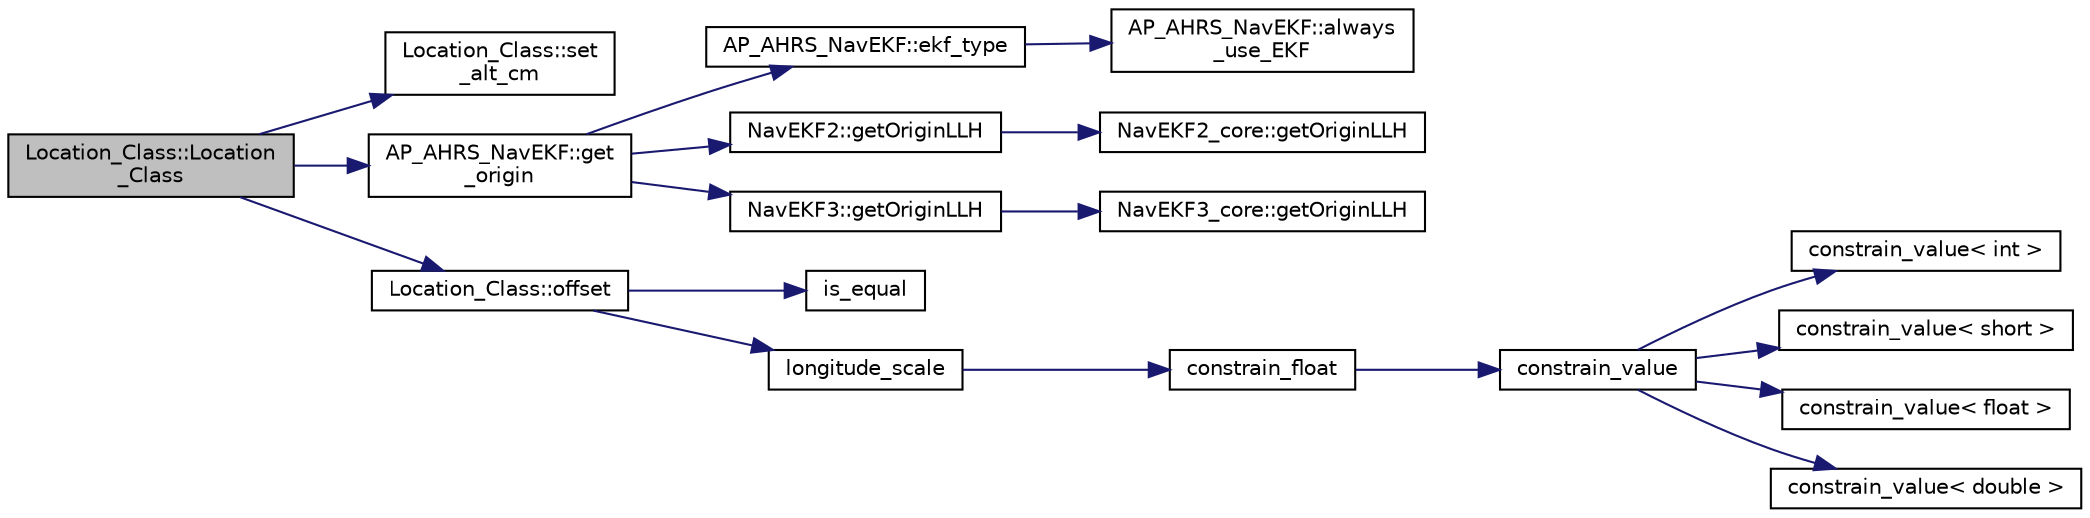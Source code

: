 digraph "Location_Class::Location_Class"
{
 // INTERACTIVE_SVG=YES
  edge [fontname="Helvetica",fontsize="10",labelfontname="Helvetica",labelfontsize="10"];
  node [fontname="Helvetica",fontsize="10",shape=record];
  rankdir="LR";
  Node1 [label="Location_Class::Location\l_Class",height=0.2,width=0.4,color="black", fillcolor="grey75", style="filled", fontcolor="black"];
  Node1 -> Node2 [color="midnightblue",fontsize="10",style="solid",fontname="Helvetica"];
  Node2 [label="Location_Class::set\l_alt_cm",height=0.2,width=0.4,color="black", fillcolor="white", style="filled",URL="$classLocation__Class.html#aff103f070bc251c2d9cce733b4bc6027"];
  Node1 -> Node3 [color="midnightblue",fontsize="10",style="solid",fontname="Helvetica"];
  Node3 [label="AP_AHRS_NavEKF::get\l_origin",height=0.2,width=0.4,color="black", fillcolor="white", style="filled",URL="$classAP__AHRS__NavEKF.html#a8e90dbad885e5d8d4efe9a34d635886a"];
  Node3 -> Node4 [color="midnightblue",fontsize="10",style="solid",fontname="Helvetica"];
  Node4 [label="AP_AHRS_NavEKF::ekf_type",height=0.2,width=0.4,color="black", fillcolor="white", style="filled",URL="$classAP__AHRS__NavEKF.html#a2421598bfc909c228709f99347a5fcea"];
  Node4 -> Node5 [color="midnightblue",fontsize="10",style="solid",fontname="Helvetica"];
  Node5 [label="AP_AHRS_NavEKF::always\l_use_EKF",height=0.2,width=0.4,color="black", fillcolor="white", style="filled",URL="$classAP__AHRS__NavEKF.html#a9af775a381a41ff78ac75a06ba7b1a05"];
  Node3 -> Node6 [color="midnightblue",fontsize="10",style="solid",fontname="Helvetica"];
  Node6 [label="NavEKF2::getOriginLLH",height=0.2,width=0.4,color="black", fillcolor="white", style="filled",URL="$classNavEKF2.html#a3ca4f95954622760541df4ee9bf1b12c"];
  Node6 -> Node7 [color="midnightblue",fontsize="10",style="solid",fontname="Helvetica"];
  Node7 [label="NavEKF2_core::getOriginLLH",height=0.2,width=0.4,color="black", fillcolor="white", style="filled",URL="$classNavEKF2__core.html#a0f070d9946f12e2dd0484ba395475f95"];
  Node3 -> Node8 [color="midnightblue",fontsize="10",style="solid",fontname="Helvetica"];
  Node8 [label="NavEKF3::getOriginLLH",height=0.2,width=0.4,color="black", fillcolor="white", style="filled",URL="$classNavEKF3.html#af8ef515efb2e3a0f23ffc105e3d52382"];
  Node8 -> Node9 [color="midnightblue",fontsize="10",style="solid",fontname="Helvetica"];
  Node9 [label="NavEKF3_core::getOriginLLH",height=0.2,width=0.4,color="black", fillcolor="white", style="filled",URL="$classNavEKF3__core.html#af7d59bec1dcc3663bf68de8eaf0b2856"];
  Node1 -> Node10 [color="midnightblue",fontsize="10",style="solid",fontname="Helvetica"];
  Node10 [label="Location_Class::offset",height=0.2,width=0.4,color="black", fillcolor="white", style="filled",URL="$classLocation__Class.html#af7ae6b3fba60da317ca861bcbe79db10"];
  Node10 -> Node11 [color="midnightblue",fontsize="10",style="solid",fontname="Helvetica"];
  Node11 [label="is_equal",height=0.2,width=0.4,color="black", fillcolor="white", style="filled",URL="$AP__Math_8cpp.html#accbd9f8bbc0adacd51efa66fad490c24"];
  Node10 -> Node12 [color="midnightblue",fontsize="10",style="solid",fontname="Helvetica"];
  Node12 [label="longitude_scale",height=0.2,width=0.4,color="black", fillcolor="white", style="filled",URL="$location_8cpp.html#ad2368c582f3e0c135e2a74772f4db61a"];
  Node12 -> Node13 [color="midnightblue",fontsize="10",style="solid",fontname="Helvetica"];
  Node13 [label="constrain_float",height=0.2,width=0.4,color="black", fillcolor="white", style="filled",URL="$AP__Math_8h.html#ad525609d9dba6ffa556a0fbf08a3f9b4"];
  Node13 -> Node14 [color="midnightblue",fontsize="10",style="solid",fontname="Helvetica"];
  Node14 [label="constrain_value",height=0.2,width=0.4,color="black", fillcolor="white", style="filled",URL="$AP__Math_8h.html#a20e8f8671c282c69c1954652b6d61585"];
  Node14 -> Node15 [color="midnightblue",fontsize="10",style="solid",fontname="Helvetica"];
  Node15 [label="constrain_value\< int \>",height=0.2,width=0.4,color="black", fillcolor="white", style="filled",URL="$AP__Math_8cpp.html#a37e8e901754cb9c8e53a8e3030c82c50"];
  Node14 -> Node16 [color="midnightblue",fontsize="10",style="solid",fontname="Helvetica"];
  Node16 [label="constrain_value\< short \>",height=0.2,width=0.4,color="black", fillcolor="white", style="filled",URL="$AP__Math_8cpp.html#afdbe107ec1987d318a6347816fbf2b89"];
  Node14 -> Node17 [color="midnightblue",fontsize="10",style="solid",fontname="Helvetica"];
  Node17 [label="constrain_value\< float \>",height=0.2,width=0.4,color="black", fillcolor="white", style="filled",URL="$AP__Math_8cpp.html#ae6c621670c214da687de21d4e3a92587"];
  Node14 -> Node18 [color="midnightblue",fontsize="10",style="solid",fontname="Helvetica"];
  Node18 [label="constrain_value\< double \>",height=0.2,width=0.4,color="black", fillcolor="white", style="filled",URL="$AP__Math_8cpp.html#afe3990b00e9abc43fa97dfaf8e32f5c4"];
}
